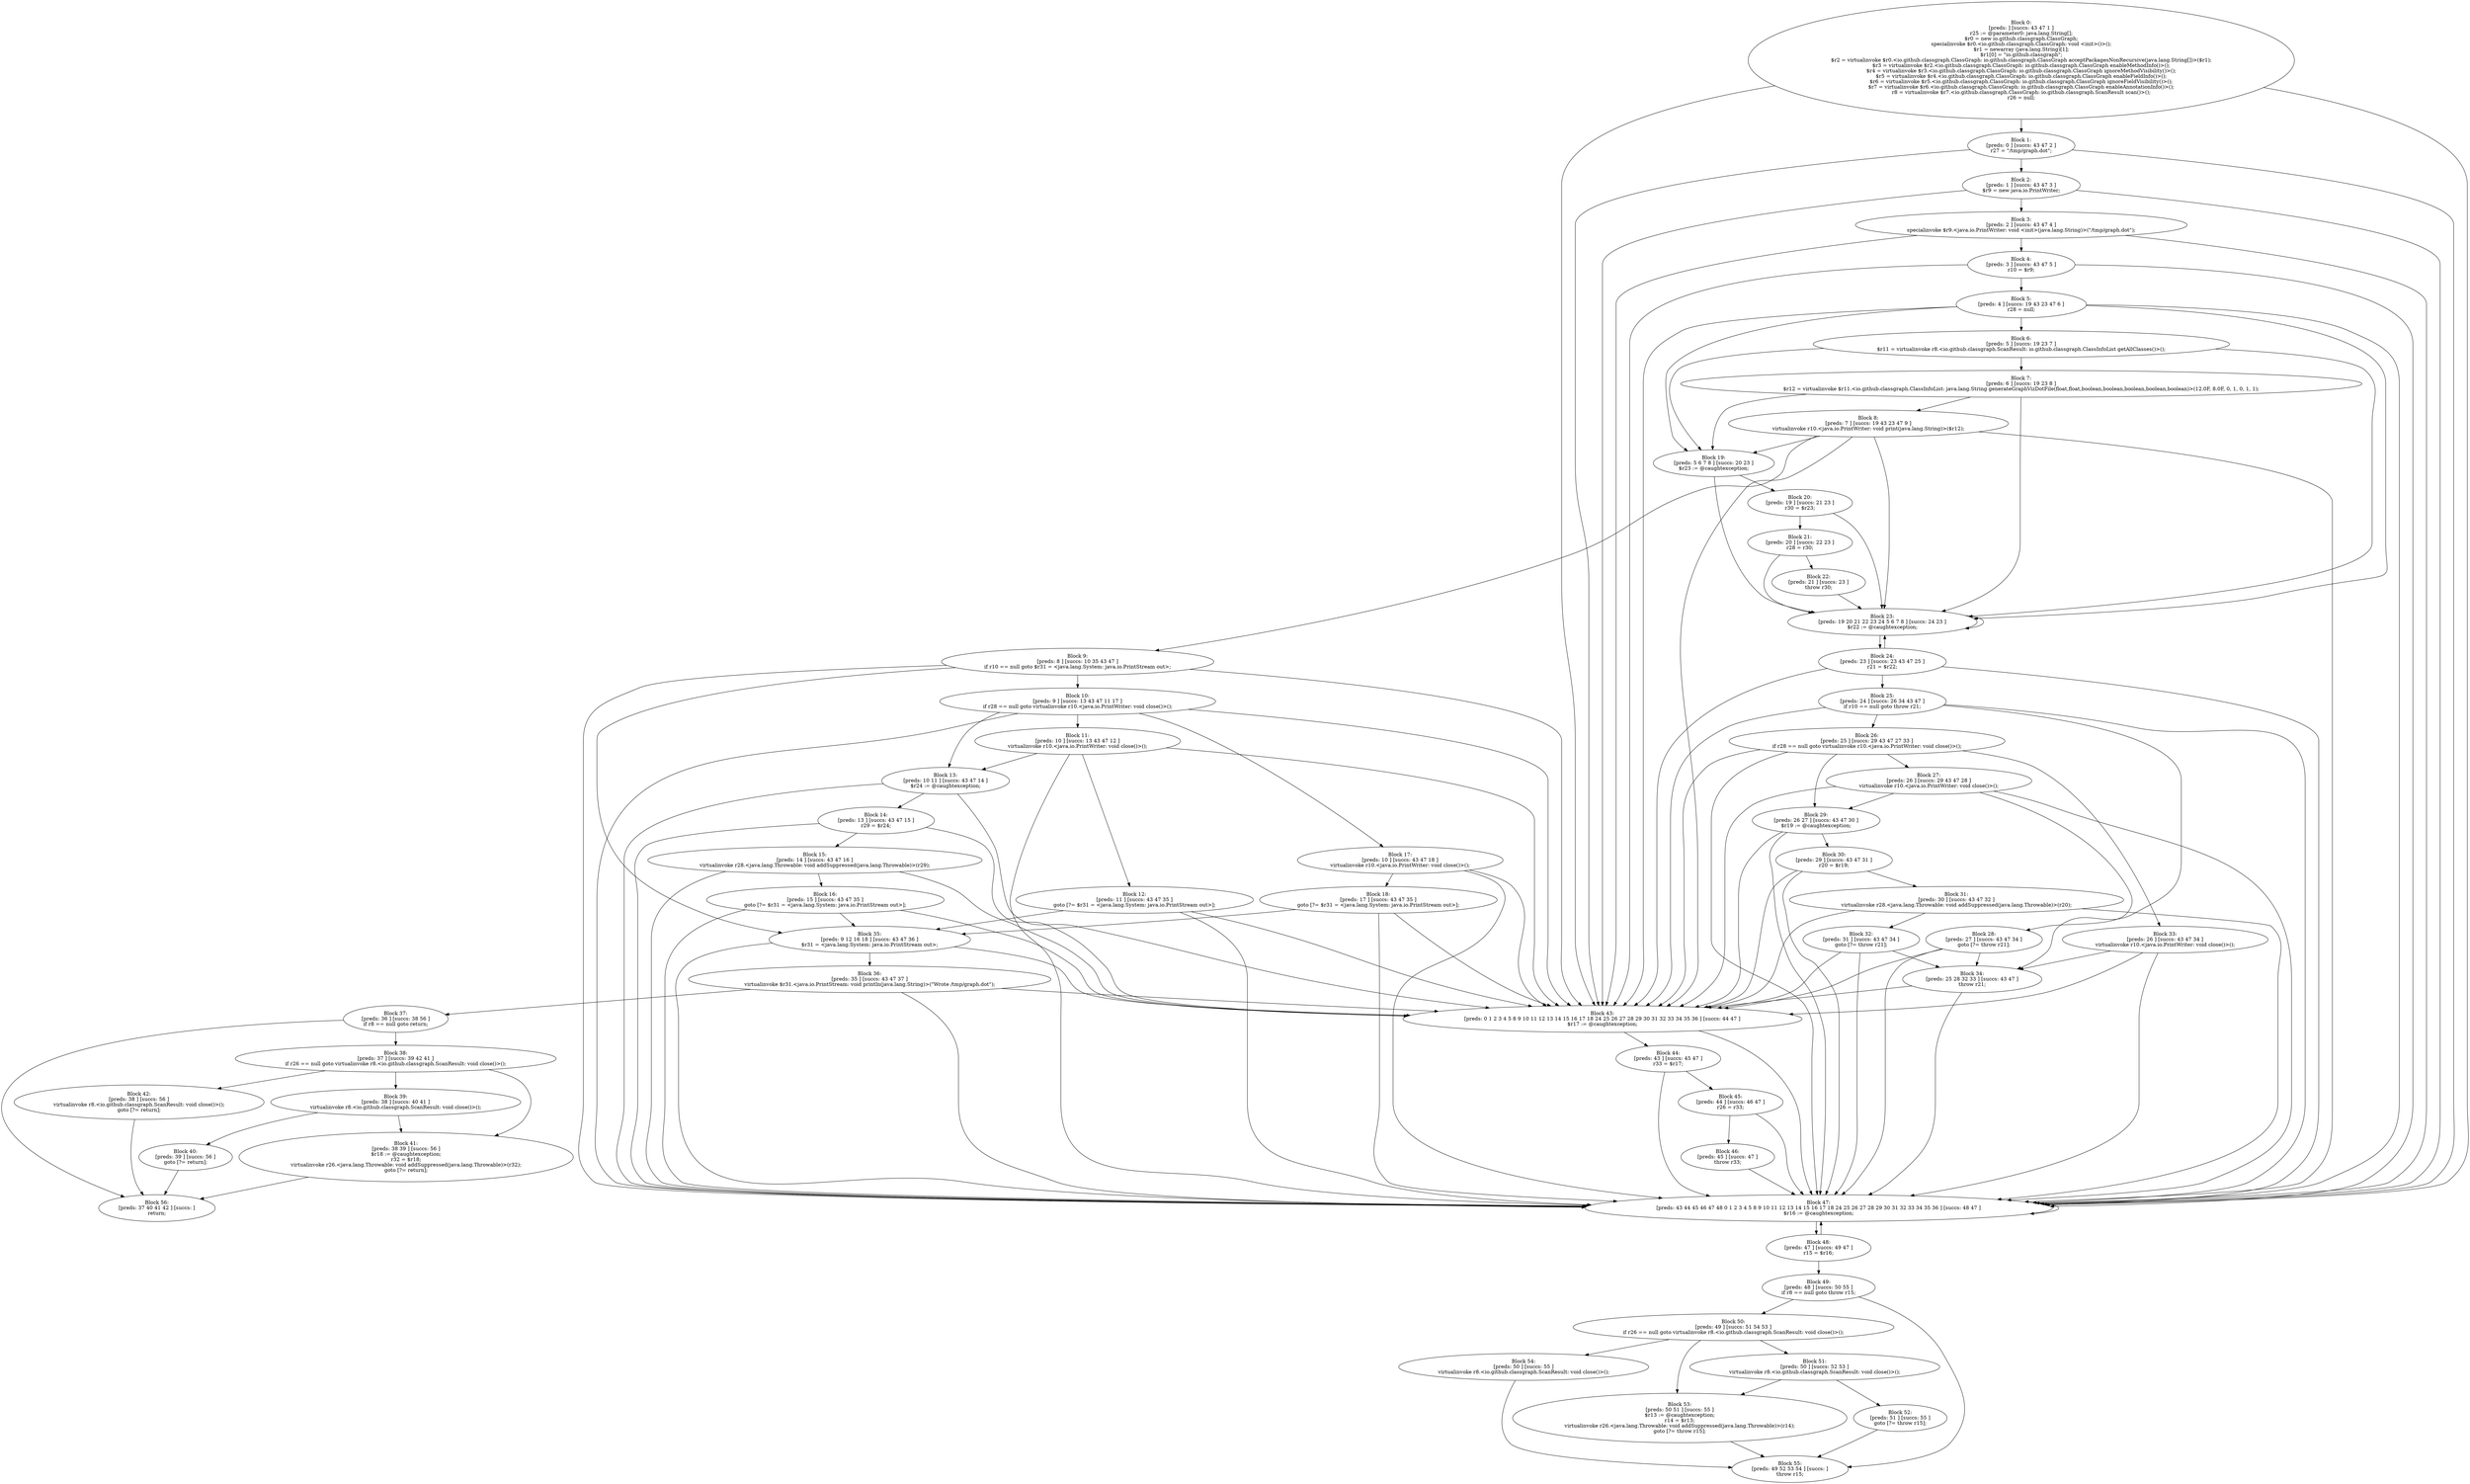 digraph "unitGraph" {
    "Block 0:
[preds: ] [succs: 43 47 1 ]
r25 := @parameter0: java.lang.String[];
$r0 = new io.github.classgraph.ClassGraph;
specialinvoke $r0.<io.github.classgraph.ClassGraph: void <init>()>();
$r1 = newarray (java.lang.String)[1];
$r1[0] = \"io.github.classgraph\";
$r2 = virtualinvoke $r0.<io.github.classgraph.ClassGraph: io.github.classgraph.ClassGraph acceptPackagesNonRecursive(java.lang.String[])>($r1);
$r3 = virtualinvoke $r2.<io.github.classgraph.ClassGraph: io.github.classgraph.ClassGraph enableMethodInfo()>();
$r4 = virtualinvoke $r3.<io.github.classgraph.ClassGraph: io.github.classgraph.ClassGraph ignoreMethodVisibility()>();
$r5 = virtualinvoke $r4.<io.github.classgraph.ClassGraph: io.github.classgraph.ClassGraph enableFieldInfo()>();
$r6 = virtualinvoke $r5.<io.github.classgraph.ClassGraph: io.github.classgraph.ClassGraph ignoreFieldVisibility()>();
$r7 = virtualinvoke $r6.<io.github.classgraph.ClassGraph: io.github.classgraph.ClassGraph enableAnnotationInfo()>();
r8 = virtualinvoke $r7.<io.github.classgraph.ClassGraph: io.github.classgraph.ScanResult scan()>();
r26 = null;
"
    "Block 1:
[preds: 0 ] [succs: 43 47 2 ]
r27 = \"/tmp/graph.dot\";
"
    "Block 2:
[preds: 1 ] [succs: 43 47 3 ]
$r9 = new java.io.PrintWriter;
"
    "Block 3:
[preds: 2 ] [succs: 43 47 4 ]
specialinvoke $r9.<java.io.PrintWriter: void <init>(java.lang.String)>(\"/tmp/graph.dot\");
"
    "Block 4:
[preds: 3 ] [succs: 43 47 5 ]
r10 = $r9;
"
    "Block 5:
[preds: 4 ] [succs: 19 43 23 47 6 ]
r28 = null;
"
    "Block 6:
[preds: 5 ] [succs: 19 23 7 ]
$r11 = virtualinvoke r8.<io.github.classgraph.ScanResult: io.github.classgraph.ClassInfoList getAllClasses()>();
"
    "Block 7:
[preds: 6 ] [succs: 19 23 8 ]
$r12 = virtualinvoke $r11.<io.github.classgraph.ClassInfoList: java.lang.String generateGraphVizDotFile(float,float,boolean,boolean,boolean,boolean,boolean)>(12.0F, 8.0F, 0, 1, 0, 1, 1);
"
    "Block 8:
[preds: 7 ] [succs: 19 43 23 47 9 ]
virtualinvoke r10.<java.io.PrintWriter: void print(java.lang.String)>($r12);
"
    "Block 9:
[preds: 8 ] [succs: 10 35 43 47 ]
if r10 == null goto $r31 = <java.lang.System: java.io.PrintStream out>;
"
    "Block 10:
[preds: 9 ] [succs: 13 43 47 11 17 ]
if r28 == null goto virtualinvoke r10.<java.io.PrintWriter: void close()>();
"
    "Block 11:
[preds: 10 ] [succs: 13 43 47 12 ]
virtualinvoke r10.<java.io.PrintWriter: void close()>();
"
    "Block 12:
[preds: 11 ] [succs: 43 47 35 ]
goto [?= $r31 = <java.lang.System: java.io.PrintStream out>];
"
    "Block 13:
[preds: 10 11 ] [succs: 43 47 14 ]
$r24 := @caughtexception;
"
    "Block 14:
[preds: 13 ] [succs: 43 47 15 ]
r29 = $r24;
"
    "Block 15:
[preds: 14 ] [succs: 43 47 16 ]
virtualinvoke r28.<java.lang.Throwable: void addSuppressed(java.lang.Throwable)>(r29);
"
    "Block 16:
[preds: 15 ] [succs: 43 47 35 ]
goto [?= $r31 = <java.lang.System: java.io.PrintStream out>];
"
    "Block 17:
[preds: 10 ] [succs: 43 47 18 ]
virtualinvoke r10.<java.io.PrintWriter: void close()>();
"
    "Block 18:
[preds: 17 ] [succs: 43 47 35 ]
goto [?= $r31 = <java.lang.System: java.io.PrintStream out>];
"
    "Block 19:
[preds: 5 6 7 8 ] [succs: 20 23 ]
$r23 := @caughtexception;
"
    "Block 20:
[preds: 19 ] [succs: 21 23 ]
r30 = $r23;
"
    "Block 21:
[preds: 20 ] [succs: 22 23 ]
r28 = r30;
"
    "Block 22:
[preds: 21 ] [succs: 23 ]
throw r30;
"
    "Block 23:
[preds: 19 20 21 22 23 24 5 6 7 8 ] [succs: 24 23 ]
$r22 := @caughtexception;
"
    "Block 24:
[preds: 23 ] [succs: 23 43 47 25 ]
r21 = $r22;
"
    "Block 25:
[preds: 24 ] [succs: 26 34 43 47 ]
if r10 == null goto throw r21;
"
    "Block 26:
[preds: 25 ] [succs: 29 43 47 27 33 ]
if r28 == null goto virtualinvoke r10.<java.io.PrintWriter: void close()>();
"
    "Block 27:
[preds: 26 ] [succs: 29 43 47 28 ]
virtualinvoke r10.<java.io.PrintWriter: void close()>();
"
    "Block 28:
[preds: 27 ] [succs: 43 47 34 ]
goto [?= throw r21];
"
    "Block 29:
[preds: 26 27 ] [succs: 43 47 30 ]
$r19 := @caughtexception;
"
    "Block 30:
[preds: 29 ] [succs: 43 47 31 ]
r20 = $r19;
"
    "Block 31:
[preds: 30 ] [succs: 43 47 32 ]
virtualinvoke r28.<java.lang.Throwable: void addSuppressed(java.lang.Throwable)>(r20);
"
    "Block 32:
[preds: 31 ] [succs: 43 47 34 ]
goto [?= throw r21];
"
    "Block 33:
[preds: 26 ] [succs: 43 47 34 ]
virtualinvoke r10.<java.io.PrintWriter: void close()>();
"
    "Block 34:
[preds: 25 28 32 33 ] [succs: 43 47 ]
throw r21;
"
    "Block 35:
[preds: 9 12 16 18 ] [succs: 43 47 36 ]
$r31 = <java.lang.System: java.io.PrintStream out>;
"
    "Block 36:
[preds: 35 ] [succs: 43 47 37 ]
virtualinvoke $r31.<java.io.PrintStream: void println(java.lang.String)>(\"Wrote /tmp/graph.dot\");
"
    "Block 37:
[preds: 36 ] [succs: 38 56 ]
if r8 == null goto return;
"
    "Block 38:
[preds: 37 ] [succs: 39 42 41 ]
if r26 == null goto virtualinvoke r8.<io.github.classgraph.ScanResult: void close()>();
"
    "Block 39:
[preds: 38 ] [succs: 40 41 ]
virtualinvoke r8.<io.github.classgraph.ScanResult: void close()>();
"
    "Block 40:
[preds: 39 ] [succs: 56 ]
goto [?= return];
"
    "Block 41:
[preds: 38 39 ] [succs: 56 ]
$r18 := @caughtexception;
r32 = $r18;
virtualinvoke r26.<java.lang.Throwable: void addSuppressed(java.lang.Throwable)>(r32);
goto [?= return];
"
    "Block 42:
[preds: 38 ] [succs: 56 ]
virtualinvoke r8.<io.github.classgraph.ScanResult: void close()>();
goto [?= return];
"
    "Block 43:
[preds: 0 1 2 3 4 5 8 9 10 11 12 13 14 15 16 17 18 24 25 26 27 28 29 30 31 32 33 34 35 36 ] [succs: 44 47 ]
$r17 := @caughtexception;
"
    "Block 44:
[preds: 43 ] [succs: 45 47 ]
r33 = $r17;
"
    "Block 45:
[preds: 44 ] [succs: 46 47 ]
r26 = r33;
"
    "Block 46:
[preds: 45 ] [succs: 47 ]
throw r33;
"
    "Block 47:
[preds: 43 44 45 46 47 48 0 1 2 3 4 5 8 9 10 11 12 13 14 15 16 17 18 24 25 26 27 28 29 30 31 32 33 34 35 36 ] [succs: 48 47 ]
$r16 := @caughtexception;
"
    "Block 48:
[preds: 47 ] [succs: 49 47 ]
r15 = $r16;
"
    "Block 49:
[preds: 48 ] [succs: 50 55 ]
if r8 == null goto throw r15;
"
    "Block 50:
[preds: 49 ] [succs: 51 54 53 ]
if r26 == null goto virtualinvoke r8.<io.github.classgraph.ScanResult: void close()>();
"
    "Block 51:
[preds: 50 ] [succs: 52 53 ]
virtualinvoke r8.<io.github.classgraph.ScanResult: void close()>();
"
    "Block 52:
[preds: 51 ] [succs: 55 ]
goto [?= throw r15];
"
    "Block 53:
[preds: 50 51 ] [succs: 55 ]
$r13 := @caughtexception;
r14 = $r13;
virtualinvoke r26.<java.lang.Throwable: void addSuppressed(java.lang.Throwable)>(r14);
goto [?= throw r15];
"
    "Block 54:
[preds: 50 ] [succs: 55 ]
virtualinvoke r8.<io.github.classgraph.ScanResult: void close()>();
"
    "Block 55:
[preds: 49 52 53 54 ] [succs: ]
throw r15;
"
    "Block 56:
[preds: 37 40 41 42 ] [succs: ]
return;
"
    "Block 0:
[preds: ] [succs: 43 47 1 ]
r25 := @parameter0: java.lang.String[];
$r0 = new io.github.classgraph.ClassGraph;
specialinvoke $r0.<io.github.classgraph.ClassGraph: void <init>()>();
$r1 = newarray (java.lang.String)[1];
$r1[0] = \"io.github.classgraph\";
$r2 = virtualinvoke $r0.<io.github.classgraph.ClassGraph: io.github.classgraph.ClassGraph acceptPackagesNonRecursive(java.lang.String[])>($r1);
$r3 = virtualinvoke $r2.<io.github.classgraph.ClassGraph: io.github.classgraph.ClassGraph enableMethodInfo()>();
$r4 = virtualinvoke $r3.<io.github.classgraph.ClassGraph: io.github.classgraph.ClassGraph ignoreMethodVisibility()>();
$r5 = virtualinvoke $r4.<io.github.classgraph.ClassGraph: io.github.classgraph.ClassGraph enableFieldInfo()>();
$r6 = virtualinvoke $r5.<io.github.classgraph.ClassGraph: io.github.classgraph.ClassGraph ignoreFieldVisibility()>();
$r7 = virtualinvoke $r6.<io.github.classgraph.ClassGraph: io.github.classgraph.ClassGraph enableAnnotationInfo()>();
r8 = virtualinvoke $r7.<io.github.classgraph.ClassGraph: io.github.classgraph.ScanResult scan()>();
r26 = null;
"->"Block 43:
[preds: 0 1 2 3 4 5 8 9 10 11 12 13 14 15 16 17 18 24 25 26 27 28 29 30 31 32 33 34 35 36 ] [succs: 44 47 ]
$r17 := @caughtexception;
";
    "Block 0:
[preds: ] [succs: 43 47 1 ]
r25 := @parameter0: java.lang.String[];
$r0 = new io.github.classgraph.ClassGraph;
specialinvoke $r0.<io.github.classgraph.ClassGraph: void <init>()>();
$r1 = newarray (java.lang.String)[1];
$r1[0] = \"io.github.classgraph\";
$r2 = virtualinvoke $r0.<io.github.classgraph.ClassGraph: io.github.classgraph.ClassGraph acceptPackagesNonRecursive(java.lang.String[])>($r1);
$r3 = virtualinvoke $r2.<io.github.classgraph.ClassGraph: io.github.classgraph.ClassGraph enableMethodInfo()>();
$r4 = virtualinvoke $r3.<io.github.classgraph.ClassGraph: io.github.classgraph.ClassGraph ignoreMethodVisibility()>();
$r5 = virtualinvoke $r4.<io.github.classgraph.ClassGraph: io.github.classgraph.ClassGraph enableFieldInfo()>();
$r6 = virtualinvoke $r5.<io.github.classgraph.ClassGraph: io.github.classgraph.ClassGraph ignoreFieldVisibility()>();
$r7 = virtualinvoke $r6.<io.github.classgraph.ClassGraph: io.github.classgraph.ClassGraph enableAnnotationInfo()>();
r8 = virtualinvoke $r7.<io.github.classgraph.ClassGraph: io.github.classgraph.ScanResult scan()>();
r26 = null;
"->"Block 47:
[preds: 43 44 45 46 47 48 0 1 2 3 4 5 8 9 10 11 12 13 14 15 16 17 18 24 25 26 27 28 29 30 31 32 33 34 35 36 ] [succs: 48 47 ]
$r16 := @caughtexception;
";
    "Block 0:
[preds: ] [succs: 43 47 1 ]
r25 := @parameter0: java.lang.String[];
$r0 = new io.github.classgraph.ClassGraph;
specialinvoke $r0.<io.github.classgraph.ClassGraph: void <init>()>();
$r1 = newarray (java.lang.String)[1];
$r1[0] = \"io.github.classgraph\";
$r2 = virtualinvoke $r0.<io.github.classgraph.ClassGraph: io.github.classgraph.ClassGraph acceptPackagesNonRecursive(java.lang.String[])>($r1);
$r3 = virtualinvoke $r2.<io.github.classgraph.ClassGraph: io.github.classgraph.ClassGraph enableMethodInfo()>();
$r4 = virtualinvoke $r3.<io.github.classgraph.ClassGraph: io.github.classgraph.ClassGraph ignoreMethodVisibility()>();
$r5 = virtualinvoke $r4.<io.github.classgraph.ClassGraph: io.github.classgraph.ClassGraph enableFieldInfo()>();
$r6 = virtualinvoke $r5.<io.github.classgraph.ClassGraph: io.github.classgraph.ClassGraph ignoreFieldVisibility()>();
$r7 = virtualinvoke $r6.<io.github.classgraph.ClassGraph: io.github.classgraph.ClassGraph enableAnnotationInfo()>();
r8 = virtualinvoke $r7.<io.github.classgraph.ClassGraph: io.github.classgraph.ScanResult scan()>();
r26 = null;
"->"Block 1:
[preds: 0 ] [succs: 43 47 2 ]
r27 = \"/tmp/graph.dot\";
";
    "Block 1:
[preds: 0 ] [succs: 43 47 2 ]
r27 = \"/tmp/graph.dot\";
"->"Block 43:
[preds: 0 1 2 3 4 5 8 9 10 11 12 13 14 15 16 17 18 24 25 26 27 28 29 30 31 32 33 34 35 36 ] [succs: 44 47 ]
$r17 := @caughtexception;
";
    "Block 1:
[preds: 0 ] [succs: 43 47 2 ]
r27 = \"/tmp/graph.dot\";
"->"Block 47:
[preds: 43 44 45 46 47 48 0 1 2 3 4 5 8 9 10 11 12 13 14 15 16 17 18 24 25 26 27 28 29 30 31 32 33 34 35 36 ] [succs: 48 47 ]
$r16 := @caughtexception;
";
    "Block 1:
[preds: 0 ] [succs: 43 47 2 ]
r27 = \"/tmp/graph.dot\";
"->"Block 2:
[preds: 1 ] [succs: 43 47 3 ]
$r9 = new java.io.PrintWriter;
";
    "Block 2:
[preds: 1 ] [succs: 43 47 3 ]
$r9 = new java.io.PrintWriter;
"->"Block 43:
[preds: 0 1 2 3 4 5 8 9 10 11 12 13 14 15 16 17 18 24 25 26 27 28 29 30 31 32 33 34 35 36 ] [succs: 44 47 ]
$r17 := @caughtexception;
";
    "Block 2:
[preds: 1 ] [succs: 43 47 3 ]
$r9 = new java.io.PrintWriter;
"->"Block 47:
[preds: 43 44 45 46 47 48 0 1 2 3 4 5 8 9 10 11 12 13 14 15 16 17 18 24 25 26 27 28 29 30 31 32 33 34 35 36 ] [succs: 48 47 ]
$r16 := @caughtexception;
";
    "Block 2:
[preds: 1 ] [succs: 43 47 3 ]
$r9 = new java.io.PrintWriter;
"->"Block 3:
[preds: 2 ] [succs: 43 47 4 ]
specialinvoke $r9.<java.io.PrintWriter: void <init>(java.lang.String)>(\"/tmp/graph.dot\");
";
    "Block 3:
[preds: 2 ] [succs: 43 47 4 ]
specialinvoke $r9.<java.io.PrintWriter: void <init>(java.lang.String)>(\"/tmp/graph.dot\");
"->"Block 43:
[preds: 0 1 2 3 4 5 8 9 10 11 12 13 14 15 16 17 18 24 25 26 27 28 29 30 31 32 33 34 35 36 ] [succs: 44 47 ]
$r17 := @caughtexception;
";
    "Block 3:
[preds: 2 ] [succs: 43 47 4 ]
specialinvoke $r9.<java.io.PrintWriter: void <init>(java.lang.String)>(\"/tmp/graph.dot\");
"->"Block 47:
[preds: 43 44 45 46 47 48 0 1 2 3 4 5 8 9 10 11 12 13 14 15 16 17 18 24 25 26 27 28 29 30 31 32 33 34 35 36 ] [succs: 48 47 ]
$r16 := @caughtexception;
";
    "Block 3:
[preds: 2 ] [succs: 43 47 4 ]
specialinvoke $r9.<java.io.PrintWriter: void <init>(java.lang.String)>(\"/tmp/graph.dot\");
"->"Block 4:
[preds: 3 ] [succs: 43 47 5 ]
r10 = $r9;
";
    "Block 4:
[preds: 3 ] [succs: 43 47 5 ]
r10 = $r9;
"->"Block 43:
[preds: 0 1 2 3 4 5 8 9 10 11 12 13 14 15 16 17 18 24 25 26 27 28 29 30 31 32 33 34 35 36 ] [succs: 44 47 ]
$r17 := @caughtexception;
";
    "Block 4:
[preds: 3 ] [succs: 43 47 5 ]
r10 = $r9;
"->"Block 47:
[preds: 43 44 45 46 47 48 0 1 2 3 4 5 8 9 10 11 12 13 14 15 16 17 18 24 25 26 27 28 29 30 31 32 33 34 35 36 ] [succs: 48 47 ]
$r16 := @caughtexception;
";
    "Block 4:
[preds: 3 ] [succs: 43 47 5 ]
r10 = $r9;
"->"Block 5:
[preds: 4 ] [succs: 19 43 23 47 6 ]
r28 = null;
";
    "Block 5:
[preds: 4 ] [succs: 19 43 23 47 6 ]
r28 = null;
"->"Block 19:
[preds: 5 6 7 8 ] [succs: 20 23 ]
$r23 := @caughtexception;
";
    "Block 5:
[preds: 4 ] [succs: 19 43 23 47 6 ]
r28 = null;
"->"Block 43:
[preds: 0 1 2 3 4 5 8 9 10 11 12 13 14 15 16 17 18 24 25 26 27 28 29 30 31 32 33 34 35 36 ] [succs: 44 47 ]
$r17 := @caughtexception;
";
    "Block 5:
[preds: 4 ] [succs: 19 43 23 47 6 ]
r28 = null;
"->"Block 23:
[preds: 19 20 21 22 23 24 5 6 7 8 ] [succs: 24 23 ]
$r22 := @caughtexception;
";
    "Block 5:
[preds: 4 ] [succs: 19 43 23 47 6 ]
r28 = null;
"->"Block 47:
[preds: 43 44 45 46 47 48 0 1 2 3 4 5 8 9 10 11 12 13 14 15 16 17 18 24 25 26 27 28 29 30 31 32 33 34 35 36 ] [succs: 48 47 ]
$r16 := @caughtexception;
";
    "Block 5:
[preds: 4 ] [succs: 19 43 23 47 6 ]
r28 = null;
"->"Block 6:
[preds: 5 ] [succs: 19 23 7 ]
$r11 = virtualinvoke r8.<io.github.classgraph.ScanResult: io.github.classgraph.ClassInfoList getAllClasses()>();
";
    "Block 6:
[preds: 5 ] [succs: 19 23 7 ]
$r11 = virtualinvoke r8.<io.github.classgraph.ScanResult: io.github.classgraph.ClassInfoList getAllClasses()>();
"->"Block 19:
[preds: 5 6 7 8 ] [succs: 20 23 ]
$r23 := @caughtexception;
";
    "Block 6:
[preds: 5 ] [succs: 19 23 7 ]
$r11 = virtualinvoke r8.<io.github.classgraph.ScanResult: io.github.classgraph.ClassInfoList getAllClasses()>();
"->"Block 23:
[preds: 19 20 21 22 23 24 5 6 7 8 ] [succs: 24 23 ]
$r22 := @caughtexception;
";
    "Block 6:
[preds: 5 ] [succs: 19 23 7 ]
$r11 = virtualinvoke r8.<io.github.classgraph.ScanResult: io.github.classgraph.ClassInfoList getAllClasses()>();
"->"Block 7:
[preds: 6 ] [succs: 19 23 8 ]
$r12 = virtualinvoke $r11.<io.github.classgraph.ClassInfoList: java.lang.String generateGraphVizDotFile(float,float,boolean,boolean,boolean,boolean,boolean)>(12.0F, 8.0F, 0, 1, 0, 1, 1);
";
    "Block 7:
[preds: 6 ] [succs: 19 23 8 ]
$r12 = virtualinvoke $r11.<io.github.classgraph.ClassInfoList: java.lang.String generateGraphVizDotFile(float,float,boolean,boolean,boolean,boolean,boolean)>(12.0F, 8.0F, 0, 1, 0, 1, 1);
"->"Block 19:
[preds: 5 6 7 8 ] [succs: 20 23 ]
$r23 := @caughtexception;
";
    "Block 7:
[preds: 6 ] [succs: 19 23 8 ]
$r12 = virtualinvoke $r11.<io.github.classgraph.ClassInfoList: java.lang.String generateGraphVizDotFile(float,float,boolean,boolean,boolean,boolean,boolean)>(12.0F, 8.0F, 0, 1, 0, 1, 1);
"->"Block 23:
[preds: 19 20 21 22 23 24 5 6 7 8 ] [succs: 24 23 ]
$r22 := @caughtexception;
";
    "Block 7:
[preds: 6 ] [succs: 19 23 8 ]
$r12 = virtualinvoke $r11.<io.github.classgraph.ClassInfoList: java.lang.String generateGraphVizDotFile(float,float,boolean,boolean,boolean,boolean,boolean)>(12.0F, 8.0F, 0, 1, 0, 1, 1);
"->"Block 8:
[preds: 7 ] [succs: 19 43 23 47 9 ]
virtualinvoke r10.<java.io.PrintWriter: void print(java.lang.String)>($r12);
";
    "Block 8:
[preds: 7 ] [succs: 19 43 23 47 9 ]
virtualinvoke r10.<java.io.PrintWriter: void print(java.lang.String)>($r12);
"->"Block 19:
[preds: 5 6 7 8 ] [succs: 20 23 ]
$r23 := @caughtexception;
";
    "Block 8:
[preds: 7 ] [succs: 19 43 23 47 9 ]
virtualinvoke r10.<java.io.PrintWriter: void print(java.lang.String)>($r12);
"->"Block 43:
[preds: 0 1 2 3 4 5 8 9 10 11 12 13 14 15 16 17 18 24 25 26 27 28 29 30 31 32 33 34 35 36 ] [succs: 44 47 ]
$r17 := @caughtexception;
";
    "Block 8:
[preds: 7 ] [succs: 19 43 23 47 9 ]
virtualinvoke r10.<java.io.PrintWriter: void print(java.lang.String)>($r12);
"->"Block 23:
[preds: 19 20 21 22 23 24 5 6 7 8 ] [succs: 24 23 ]
$r22 := @caughtexception;
";
    "Block 8:
[preds: 7 ] [succs: 19 43 23 47 9 ]
virtualinvoke r10.<java.io.PrintWriter: void print(java.lang.String)>($r12);
"->"Block 47:
[preds: 43 44 45 46 47 48 0 1 2 3 4 5 8 9 10 11 12 13 14 15 16 17 18 24 25 26 27 28 29 30 31 32 33 34 35 36 ] [succs: 48 47 ]
$r16 := @caughtexception;
";
    "Block 8:
[preds: 7 ] [succs: 19 43 23 47 9 ]
virtualinvoke r10.<java.io.PrintWriter: void print(java.lang.String)>($r12);
"->"Block 9:
[preds: 8 ] [succs: 10 35 43 47 ]
if r10 == null goto $r31 = <java.lang.System: java.io.PrintStream out>;
";
    "Block 9:
[preds: 8 ] [succs: 10 35 43 47 ]
if r10 == null goto $r31 = <java.lang.System: java.io.PrintStream out>;
"->"Block 10:
[preds: 9 ] [succs: 13 43 47 11 17 ]
if r28 == null goto virtualinvoke r10.<java.io.PrintWriter: void close()>();
";
    "Block 9:
[preds: 8 ] [succs: 10 35 43 47 ]
if r10 == null goto $r31 = <java.lang.System: java.io.PrintStream out>;
"->"Block 35:
[preds: 9 12 16 18 ] [succs: 43 47 36 ]
$r31 = <java.lang.System: java.io.PrintStream out>;
";
    "Block 9:
[preds: 8 ] [succs: 10 35 43 47 ]
if r10 == null goto $r31 = <java.lang.System: java.io.PrintStream out>;
"->"Block 43:
[preds: 0 1 2 3 4 5 8 9 10 11 12 13 14 15 16 17 18 24 25 26 27 28 29 30 31 32 33 34 35 36 ] [succs: 44 47 ]
$r17 := @caughtexception;
";
    "Block 9:
[preds: 8 ] [succs: 10 35 43 47 ]
if r10 == null goto $r31 = <java.lang.System: java.io.PrintStream out>;
"->"Block 47:
[preds: 43 44 45 46 47 48 0 1 2 3 4 5 8 9 10 11 12 13 14 15 16 17 18 24 25 26 27 28 29 30 31 32 33 34 35 36 ] [succs: 48 47 ]
$r16 := @caughtexception;
";
    "Block 10:
[preds: 9 ] [succs: 13 43 47 11 17 ]
if r28 == null goto virtualinvoke r10.<java.io.PrintWriter: void close()>();
"->"Block 13:
[preds: 10 11 ] [succs: 43 47 14 ]
$r24 := @caughtexception;
";
    "Block 10:
[preds: 9 ] [succs: 13 43 47 11 17 ]
if r28 == null goto virtualinvoke r10.<java.io.PrintWriter: void close()>();
"->"Block 43:
[preds: 0 1 2 3 4 5 8 9 10 11 12 13 14 15 16 17 18 24 25 26 27 28 29 30 31 32 33 34 35 36 ] [succs: 44 47 ]
$r17 := @caughtexception;
";
    "Block 10:
[preds: 9 ] [succs: 13 43 47 11 17 ]
if r28 == null goto virtualinvoke r10.<java.io.PrintWriter: void close()>();
"->"Block 47:
[preds: 43 44 45 46 47 48 0 1 2 3 4 5 8 9 10 11 12 13 14 15 16 17 18 24 25 26 27 28 29 30 31 32 33 34 35 36 ] [succs: 48 47 ]
$r16 := @caughtexception;
";
    "Block 10:
[preds: 9 ] [succs: 13 43 47 11 17 ]
if r28 == null goto virtualinvoke r10.<java.io.PrintWriter: void close()>();
"->"Block 11:
[preds: 10 ] [succs: 13 43 47 12 ]
virtualinvoke r10.<java.io.PrintWriter: void close()>();
";
    "Block 10:
[preds: 9 ] [succs: 13 43 47 11 17 ]
if r28 == null goto virtualinvoke r10.<java.io.PrintWriter: void close()>();
"->"Block 17:
[preds: 10 ] [succs: 43 47 18 ]
virtualinvoke r10.<java.io.PrintWriter: void close()>();
";
    "Block 11:
[preds: 10 ] [succs: 13 43 47 12 ]
virtualinvoke r10.<java.io.PrintWriter: void close()>();
"->"Block 13:
[preds: 10 11 ] [succs: 43 47 14 ]
$r24 := @caughtexception;
";
    "Block 11:
[preds: 10 ] [succs: 13 43 47 12 ]
virtualinvoke r10.<java.io.PrintWriter: void close()>();
"->"Block 43:
[preds: 0 1 2 3 4 5 8 9 10 11 12 13 14 15 16 17 18 24 25 26 27 28 29 30 31 32 33 34 35 36 ] [succs: 44 47 ]
$r17 := @caughtexception;
";
    "Block 11:
[preds: 10 ] [succs: 13 43 47 12 ]
virtualinvoke r10.<java.io.PrintWriter: void close()>();
"->"Block 47:
[preds: 43 44 45 46 47 48 0 1 2 3 4 5 8 9 10 11 12 13 14 15 16 17 18 24 25 26 27 28 29 30 31 32 33 34 35 36 ] [succs: 48 47 ]
$r16 := @caughtexception;
";
    "Block 11:
[preds: 10 ] [succs: 13 43 47 12 ]
virtualinvoke r10.<java.io.PrintWriter: void close()>();
"->"Block 12:
[preds: 11 ] [succs: 43 47 35 ]
goto [?= $r31 = <java.lang.System: java.io.PrintStream out>];
";
    "Block 12:
[preds: 11 ] [succs: 43 47 35 ]
goto [?= $r31 = <java.lang.System: java.io.PrintStream out>];
"->"Block 43:
[preds: 0 1 2 3 4 5 8 9 10 11 12 13 14 15 16 17 18 24 25 26 27 28 29 30 31 32 33 34 35 36 ] [succs: 44 47 ]
$r17 := @caughtexception;
";
    "Block 12:
[preds: 11 ] [succs: 43 47 35 ]
goto [?= $r31 = <java.lang.System: java.io.PrintStream out>];
"->"Block 47:
[preds: 43 44 45 46 47 48 0 1 2 3 4 5 8 9 10 11 12 13 14 15 16 17 18 24 25 26 27 28 29 30 31 32 33 34 35 36 ] [succs: 48 47 ]
$r16 := @caughtexception;
";
    "Block 12:
[preds: 11 ] [succs: 43 47 35 ]
goto [?= $r31 = <java.lang.System: java.io.PrintStream out>];
"->"Block 35:
[preds: 9 12 16 18 ] [succs: 43 47 36 ]
$r31 = <java.lang.System: java.io.PrintStream out>;
";
    "Block 13:
[preds: 10 11 ] [succs: 43 47 14 ]
$r24 := @caughtexception;
"->"Block 43:
[preds: 0 1 2 3 4 5 8 9 10 11 12 13 14 15 16 17 18 24 25 26 27 28 29 30 31 32 33 34 35 36 ] [succs: 44 47 ]
$r17 := @caughtexception;
";
    "Block 13:
[preds: 10 11 ] [succs: 43 47 14 ]
$r24 := @caughtexception;
"->"Block 47:
[preds: 43 44 45 46 47 48 0 1 2 3 4 5 8 9 10 11 12 13 14 15 16 17 18 24 25 26 27 28 29 30 31 32 33 34 35 36 ] [succs: 48 47 ]
$r16 := @caughtexception;
";
    "Block 13:
[preds: 10 11 ] [succs: 43 47 14 ]
$r24 := @caughtexception;
"->"Block 14:
[preds: 13 ] [succs: 43 47 15 ]
r29 = $r24;
";
    "Block 14:
[preds: 13 ] [succs: 43 47 15 ]
r29 = $r24;
"->"Block 43:
[preds: 0 1 2 3 4 5 8 9 10 11 12 13 14 15 16 17 18 24 25 26 27 28 29 30 31 32 33 34 35 36 ] [succs: 44 47 ]
$r17 := @caughtexception;
";
    "Block 14:
[preds: 13 ] [succs: 43 47 15 ]
r29 = $r24;
"->"Block 47:
[preds: 43 44 45 46 47 48 0 1 2 3 4 5 8 9 10 11 12 13 14 15 16 17 18 24 25 26 27 28 29 30 31 32 33 34 35 36 ] [succs: 48 47 ]
$r16 := @caughtexception;
";
    "Block 14:
[preds: 13 ] [succs: 43 47 15 ]
r29 = $r24;
"->"Block 15:
[preds: 14 ] [succs: 43 47 16 ]
virtualinvoke r28.<java.lang.Throwable: void addSuppressed(java.lang.Throwable)>(r29);
";
    "Block 15:
[preds: 14 ] [succs: 43 47 16 ]
virtualinvoke r28.<java.lang.Throwable: void addSuppressed(java.lang.Throwable)>(r29);
"->"Block 43:
[preds: 0 1 2 3 4 5 8 9 10 11 12 13 14 15 16 17 18 24 25 26 27 28 29 30 31 32 33 34 35 36 ] [succs: 44 47 ]
$r17 := @caughtexception;
";
    "Block 15:
[preds: 14 ] [succs: 43 47 16 ]
virtualinvoke r28.<java.lang.Throwable: void addSuppressed(java.lang.Throwable)>(r29);
"->"Block 47:
[preds: 43 44 45 46 47 48 0 1 2 3 4 5 8 9 10 11 12 13 14 15 16 17 18 24 25 26 27 28 29 30 31 32 33 34 35 36 ] [succs: 48 47 ]
$r16 := @caughtexception;
";
    "Block 15:
[preds: 14 ] [succs: 43 47 16 ]
virtualinvoke r28.<java.lang.Throwable: void addSuppressed(java.lang.Throwable)>(r29);
"->"Block 16:
[preds: 15 ] [succs: 43 47 35 ]
goto [?= $r31 = <java.lang.System: java.io.PrintStream out>];
";
    "Block 16:
[preds: 15 ] [succs: 43 47 35 ]
goto [?= $r31 = <java.lang.System: java.io.PrintStream out>];
"->"Block 43:
[preds: 0 1 2 3 4 5 8 9 10 11 12 13 14 15 16 17 18 24 25 26 27 28 29 30 31 32 33 34 35 36 ] [succs: 44 47 ]
$r17 := @caughtexception;
";
    "Block 16:
[preds: 15 ] [succs: 43 47 35 ]
goto [?= $r31 = <java.lang.System: java.io.PrintStream out>];
"->"Block 47:
[preds: 43 44 45 46 47 48 0 1 2 3 4 5 8 9 10 11 12 13 14 15 16 17 18 24 25 26 27 28 29 30 31 32 33 34 35 36 ] [succs: 48 47 ]
$r16 := @caughtexception;
";
    "Block 16:
[preds: 15 ] [succs: 43 47 35 ]
goto [?= $r31 = <java.lang.System: java.io.PrintStream out>];
"->"Block 35:
[preds: 9 12 16 18 ] [succs: 43 47 36 ]
$r31 = <java.lang.System: java.io.PrintStream out>;
";
    "Block 17:
[preds: 10 ] [succs: 43 47 18 ]
virtualinvoke r10.<java.io.PrintWriter: void close()>();
"->"Block 43:
[preds: 0 1 2 3 4 5 8 9 10 11 12 13 14 15 16 17 18 24 25 26 27 28 29 30 31 32 33 34 35 36 ] [succs: 44 47 ]
$r17 := @caughtexception;
";
    "Block 17:
[preds: 10 ] [succs: 43 47 18 ]
virtualinvoke r10.<java.io.PrintWriter: void close()>();
"->"Block 47:
[preds: 43 44 45 46 47 48 0 1 2 3 4 5 8 9 10 11 12 13 14 15 16 17 18 24 25 26 27 28 29 30 31 32 33 34 35 36 ] [succs: 48 47 ]
$r16 := @caughtexception;
";
    "Block 17:
[preds: 10 ] [succs: 43 47 18 ]
virtualinvoke r10.<java.io.PrintWriter: void close()>();
"->"Block 18:
[preds: 17 ] [succs: 43 47 35 ]
goto [?= $r31 = <java.lang.System: java.io.PrintStream out>];
";
    "Block 18:
[preds: 17 ] [succs: 43 47 35 ]
goto [?= $r31 = <java.lang.System: java.io.PrintStream out>];
"->"Block 43:
[preds: 0 1 2 3 4 5 8 9 10 11 12 13 14 15 16 17 18 24 25 26 27 28 29 30 31 32 33 34 35 36 ] [succs: 44 47 ]
$r17 := @caughtexception;
";
    "Block 18:
[preds: 17 ] [succs: 43 47 35 ]
goto [?= $r31 = <java.lang.System: java.io.PrintStream out>];
"->"Block 47:
[preds: 43 44 45 46 47 48 0 1 2 3 4 5 8 9 10 11 12 13 14 15 16 17 18 24 25 26 27 28 29 30 31 32 33 34 35 36 ] [succs: 48 47 ]
$r16 := @caughtexception;
";
    "Block 18:
[preds: 17 ] [succs: 43 47 35 ]
goto [?= $r31 = <java.lang.System: java.io.PrintStream out>];
"->"Block 35:
[preds: 9 12 16 18 ] [succs: 43 47 36 ]
$r31 = <java.lang.System: java.io.PrintStream out>;
";
    "Block 19:
[preds: 5 6 7 8 ] [succs: 20 23 ]
$r23 := @caughtexception;
"->"Block 20:
[preds: 19 ] [succs: 21 23 ]
r30 = $r23;
";
    "Block 19:
[preds: 5 6 7 8 ] [succs: 20 23 ]
$r23 := @caughtexception;
"->"Block 23:
[preds: 19 20 21 22 23 24 5 6 7 8 ] [succs: 24 23 ]
$r22 := @caughtexception;
";
    "Block 20:
[preds: 19 ] [succs: 21 23 ]
r30 = $r23;
"->"Block 21:
[preds: 20 ] [succs: 22 23 ]
r28 = r30;
";
    "Block 20:
[preds: 19 ] [succs: 21 23 ]
r30 = $r23;
"->"Block 23:
[preds: 19 20 21 22 23 24 5 6 7 8 ] [succs: 24 23 ]
$r22 := @caughtexception;
";
    "Block 21:
[preds: 20 ] [succs: 22 23 ]
r28 = r30;
"->"Block 22:
[preds: 21 ] [succs: 23 ]
throw r30;
";
    "Block 21:
[preds: 20 ] [succs: 22 23 ]
r28 = r30;
"->"Block 23:
[preds: 19 20 21 22 23 24 5 6 7 8 ] [succs: 24 23 ]
$r22 := @caughtexception;
";
    "Block 22:
[preds: 21 ] [succs: 23 ]
throw r30;
"->"Block 23:
[preds: 19 20 21 22 23 24 5 6 7 8 ] [succs: 24 23 ]
$r22 := @caughtexception;
";
    "Block 23:
[preds: 19 20 21 22 23 24 5 6 7 8 ] [succs: 24 23 ]
$r22 := @caughtexception;
"->"Block 24:
[preds: 23 ] [succs: 23 43 47 25 ]
r21 = $r22;
";
    "Block 23:
[preds: 19 20 21 22 23 24 5 6 7 8 ] [succs: 24 23 ]
$r22 := @caughtexception;
"->"Block 23:
[preds: 19 20 21 22 23 24 5 6 7 8 ] [succs: 24 23 ]
$r22 := @caughtexception;
";
    "Block 24:
[preds: 23 ] [succs: 23 43 47 25 ]
r21 = $r22;
"->"Block 23:
[preds: 19 20 21 22 23 24 5 6 7 8 ] [succs: 24 23 ]
$r22 := @caughtexception;
";
    "Block 24:
[preds: 23 ] [succs: 23 43 47 25 ]
r21 = $r22;
"->"Block 43:
[preds: 0 1 2 3 4 5 8 9 10 11 12 13 14 15 16 17 18 24 25 26 27 28 29 30 31 32 33 34 35 36 ] [succs: 44 47 ]
$r17 := @caughtexception;
";
    "Block 24:
[preds: 23 ] [succs: 23 43 47 25 ]
r21 = $r22;
"->"Block 47:
[preds: 43 44 45 46 47 48 0 1 2 3 4 5 8 9 10 11 12 13 14 15 16 17 18 24 25 26 27 28 29 30 31 32 33 34 35 36 ] [succs: 48 47 ]
$r16 := @caughtexception;
";
    "Block 24:
[preds: 23 ] [succs: 23 43 47 25 ]
r21 = $r22;
"->"Block 25:
[preds: 24 ] [succs: 26 34 43 47 ]
if r10 == null goto throw r21;
";
    "Block 25:
[preds: 24 ] [succs: 26 34 43 47 ]
if r10 == null goto throw r21;
"->"Block 26:
[preds: 25 ] [succs: 29 43 47 27 33 ]
if r28 == null goto virtualinvoke r10.<java.io.PrintWriter: void close()>();
";
    "Block 25:
[preds: 24 ] [succs: 26 34 43 47 ]
if r10 == null goto throw r21;
"->"Block 34:
[preds: 25 28 32 33 ] [succs: 43 47 ]
throw r21;
";
    "Block 25:
[preds: 24 ] [succs: 26 34 43 47 ]
if r10 == null goto throw r21;
"->"Block 43:
[preds: 0 1 2 3 4 5 8 9 10 11 12 13 14 15 16 17 18 24 25 26 27 28 29 30 31 32 33 34 35 36 ] [succs: 44 47 ]
$r17 := @caughtexception;
";
    "Block 25:
[preds: 24 ] [succs: 26 34 43 47 ]
if r10 == null goto throw r21;
"->"Block 47:
[preds: 43 44 45 46 47 48 0 1 2 3 4 5 8 9 10 11 12 13 14 15 16 17 18 24 25 26 27 28 29 30 31 32 33 34 35 36 ] [succs: 48 47 ]
$r16 := @caughtexception;
";
    "Block 26:
[preds: 25 ] [succs: 29 43 47 27 33 ]
if r28 == null goto virtualinvoke r10.<java.io.PrintWriter: void close()>();
"->"Block 29:
[preds: 26 27 ] [succs: 43 47 30 ]
$r19 := @caughtexception;
";
    "Block 26:
[preds: 25 ] [succs: 29 43 47 27 33 ]
if r28 == null goto virtualinvoke r10.<java.io.PrintWriter: void close()>();
"->"Block 43:
[preds: 0 1 2 3 4 5 8 9 10 11 12 13 14 15 16 17 18 24 25 26 27 28 29 30 31 32 33 34 35 36 ] [succs: 44 47 ]
$r17 := @caughtexception;
";
    "Block 26:
[preds: 25 ] [succs: 29 43 47 27 33 ]
if r28 == null goto virtualinvoke r10.<java.io.PrintWriter: void close()>();
"->"Block 47:
[preds: 43 44 45 46 47 48 0 1 2 3 4 5 8 9 10 11 12 13 14 15 16 17 18 24 25 26 27 28 29 30 31 32 33 34 35 36 ] [succs: 48 47 ]
$r16 := @caughtexception;
";
    "Block 26:
[preds: 25 ] [succs: 29 43 47 27 33 ]
if r28 == null goto virtualinvoke r10.<java.io.PrintWriter: void close()>();
"->"Block 27:
[preds: 26 ] [succs: 29 43 47 28 ]
virtualinvoke r10.<java.io.PrintWriter: void close()>();
";
    "Block 26:
[preds: 25 ] [succs: 29 43 47 27 33 ]
if r28 == null goto virtualinvoke r10.<java.io.PrintWriter: void close()>();
"->"Block 33:
[preds: 26 ] [succs: 43 47 34 ]
virtualinvoke r10.<java.io.PrintWriter: void close()>();
";
    "Block 27:
[preds: 26 ] [succs: 29 43 47 28 ]
virtualinvoke r10.<java.io.PrintWriter: void close()>();
"->"Block 29:
[preds: 26 27 ] [succs: 43 47 30 ]
$r19 := @caughtexception;
";
    "Block 27:
[preds: 26 ] [succs: 29 43 47 28 ]
virtualinvoke r10.<java.io.PrintWriter: void close()>();
"->"Block 43:
[preds: 0 1 2 3 4 5 8 9 10 11 12 13 14 15 16 17 18 24 25 26 27 28 29 30 31 32 33 34 35 36 ] [succs: 44 47 ]
$r17 := @caughtexception;
";
    "Block 27:
[preds: 26 ] [succs: 29 43 47 28 ]
virtualinvoke r10.<java.io.PrintWriter: void close()>();
"->"Block 47:
[preds: 43 44 45 46 47 48 0 1 2 3 4 5 8 9 10 11 12 13 14 15 16 17 18 24 25 26 27 28 29 30 31 32 33 34 35 36 ] [succs: 48 47 ]
$r16 := @caughtexception;
";
    "Block 27:
[preds: 26 ] [succs: 29 43 47 28 ]
virtualinvoke r10.<java.io.PrintWriter: void close()>();
"->"Block 28:
[preds: 27 ] [succs: 43 47 34 ]
goto [?= throw r21];
";
    "Block 28:
[preds: 27 ] [succs: 43 47 34 ]
goto [?= throw r21];
"->"Block 43:
[preds: 0 1 2 3 4 5 8 9 10 11 12 13 14 15 16 17 18 24 25 26 27 28 29 30 31 32 33 34 35 36 ] [succs: 44 47 ]
$r17 := @caughtexception;
";
    "Block 28:
[preds: 27 ] [succs: 43 47 34 ]
goto [?= throw r21];
"->"Block 47:
[preds: 43 44 45 46 47 48 0 1 2 3 4 5 8 9 10 11 12 13 14 15 16 17 18 24 25 26 27 28 29 30 31 32 33 34 35 36 ] [succs: 48 47 ]
$r16 := @caughtexception;
";
    "Block 28:
[preds: 27 ] [succs: 43 47 34 ]
goto [?= throw r21];
"->"Block 34:
[preds: 25 28 32 33 ] [succs: 43 47 ]
throw r21;
";
    "Block 29:
[preds: 26 27 ] [succs: 43 47 30 ]
$r19 := @caughtexception;
"->"Block 43:
[preds: 0 1 2 3 4 5 8 9 10 11 12 13 14 15 16 17 18 24 25 26 27 28 29 30 31 32 33 34 35 36 ] [succs: 44 47 ]
$r17 := @caughtexception;
";
    "Block 29:
[preds: 26 27 ] [succs: 43 47 30 ]
$r19 := @caughtexception;
"->"Block 47:
[preds: 43 44 45 46 47 48 0 1 2 3 4 5 8 9 10 11 12 13 14 15 16 17 18 24 25 26 27 28 29 30 31 32 33 34 35 36 ] [succs: 48 47 ]
$r16 := @caughtexception;
";
    "Block 29:
[preds: 26 27 ] [succs: 43 47 30 ]
$r19 := @caughtexception;
"->"Block 30:
[preds: 29 ] [succs: 43 47 31 ]
r20 = $r19;
";
    "Block 30:
[preds: 29 ] [succs: 43 47 31 ]
r20 = $r19;
"->"Block 43:
[preds: 0 1 2 3 4 5 8 9 10 11 12 13 14 15 16 17 18 24 25 26 27 28 29 30 31 32 33 34 35 36 ] [succs: 44 47 ]
$r17 := @caughtexception;
";
    "Block 30:
[preds: 29 ] [succs: 43 47 31 ]
r20 = $r19;
"->"Block 47:
[preds: 43 44 45 46 47 48 0 1 2 3 4 5 8 9 10 11 12 13 14 15 16 17 18 24 25 26 27 28 29 30 31 32 33 34 35 36 ] [succs: 48 47 ]
$r16 := @caughtexception;
";
    "Block 30:
[preds: 29 ] [succs: 43 47 31 ]
r20 = $r19;
"->"Block 31:
[preds: 30 ] [succs: 43 47 32 ]
virtualinvoke r28.<java.lang.Throwable: void addSuppressed(java.lang.Throwable)>(r20);
";
    "Block 31:
[preds: 30 ] [succs: 43 47 32 ]
virtualinvoke r28.<java.lang.Throwable: void addSuppressed(java.lang.Throwable)>(r20);
"->"Block 43:
[preds: 0 1 2 3 4 5 8 9 10 11 12 13 14 15 16 17 18 24 25 26 27 28 29 30 31 32 33 34 35 36 ] [succs: 44 47 ]
$r17 := @caughtexception;
";
    "Block 31:
[preds: 30 ] [succs: 43 47 32 ]
virtualinvoke r28.<java.lang.Throwable: void addSuppressed(java.lang.Throwable)>(r20);
"->"Block 47:
[preds: 43 44 45 46 47 48 0 1 2 3 4 5 8 9 10 11 12 13 14 15 16 17 18 24 25 26 27 28 29 30 31 32 33 34 35 36 ] [succs: 48 47 ]
$r16 := @caughtexception;
";
    "Block 31:
[preds: 30 ] [succs: 43 47 32 ]
virtualinvoke r28.<java.lang.Throwable: void addSuppressed(java.lang.Throwable)>(r20);
"->"Block 32:
[preds: 31 ] [succs: 43 47 34 ]
goto [?= throw r21];
";
    "Block 32:
[preds: 31 ] [succs: 43 47 34 ]
goto [?= throw r21];
"->"Block 43:
[preds: 0 1 2 3 4 5 8 9 10 11 12 13 14 15 16 17 18 24 25 26 27 28 29 30 31 32 33 34 35 36 ] [succs: 44 47 ]
$r17 := @caughtexception;
";
    "Block 32:
[preds: 31 ] [succs: 43 47 34 ]
goto [?= throw r21];
"->"Block 47:
[preds: 43 44 45 46 47 48 0 1 2 3 4 5 8 9 10 11 12 13 14 15 16 17 18 24 25 26 27 28 29 30 31 32 33 34 35 36 ] [succs: 48 47 ]
$r16 := @caughtexception;
";
    "Block 32:
[preds: 31 ] [succs: 43 47 34 ]
goto [?= throw r21];
"->"Block 34:
[preds: 25 28 32 33 ] [succs: 43 47 ]
throw r21;
";
    "Block 33:
[preds: 26 ] [succs: 43 47 34 ]
virtualinvoke r10.<java.io.PrintWriter: void close()>();
"->"Block 43:
[preds: 0 1 2 3 4 5 8 9 10 11 12 13 14 15 16 17 18 24 25 26 27 28 29 30 31 32 33 34 35 36 ] [succs: 44 47 ]
$r17 := @caughtexception;
";
    "Block 33:
[preds: 26 ] [succs: 43 47 34 ]
virtualinvoke r10.<java.io.PrintWriter: void close()>();
"->"Block 47:
[preds: 43 44 45 46 47 48 0 1 2 3 4 5 8 9 10 11 12 13 14 15 16 17 18 24 25 26 27 28 29 30 31 32 33 34 35 36 ] [succs: 48 47 ]
$r16 := @caughtexception;
";
    "Block 33:
[preds: 26 ] [succs: 43 47 34 ]
virtualinvoke r10.<java.io.PrintWriter: void close()>();
"->"Block 34:
[preds: 25 28 32 33 ] [succs: 43 47 ]
throw r21;
";
    "Block 34:
[preds: 25 28 32 33 ] [succs: 43 47 ]
throw r21;
"->"Block 43:
[preds: 0 1 2 3 4 5 8 9 10 11 12 13 14 15 16 17 18 24 25 26 27 28 29 30 31 32 33 34 35 36 ] [succs: 44 47 ]
$r17 := @caughtexception;
";
    "Block 34:
[preds: 25 28 32 33 ] [succs: 43 47 ]
throw r21;
"->"Block 47:
[preds: 43 44 45 46 47 48 0 1 2 3 4 5 8 9 10 11 12 13 14 15 16 17 18 24 25 26 27 28 29 30 31 32 33 34 35 36 ] [succs: 48 47 ]
$r16 := @caughtexception;
";
    "Block 35:
[preds: 9 12 16 18 ] [succs: 43 47 36 ]
$r31 = <java.lang.System: java.io.PrintStream out>;
"->"Block 43:
[preds: 0 1 2 3 4 5 8 9 10 11 12 13 14 15 16 17 18 24 25 26 27 28 29 30 31 32 33 34 35 36 ] [succs: 44 47 ]
$r17 := @caughtexception;
";
    "Block 35:
[preds: 9 12 16 18 ] [succs: 43 47 36 ]
$r31 = <java.lang.System: java.io.PrintStream out>;
"->"Block 47:
[preds: 43 44 45 46 47 48 0 1 2 3 4 5 8 9 10 11 12 13 14 15 16 17 18 24 25 26 27 28 29 30 31 32 33 34 35 36 ] [succs: 48 47 ]
$r16 := @caughtexception;
";
    "Block 35:
[preds: 9 12 16 18 ] [succs: 43 47 36 ]
$r31 = <java.lang.System: java.io.PrintStream out>;
"->"Block 36:
[preds: 35 ] [succs: 43 47 37 ]
virtualinvoke $r31.<java.io.PrintStream: void println(java.lang.String)>(\"Wrote /tmp/graph.dot\");
";
    "Block 36:
[preds: 35 ] [succs: 43 47 37 ]
virtualinvoke $r31.<java.io.PrintStream: void println(java.lang.String)>(\"Wrote /tmp/graph.dot\");
"->"Block 43:
[preds: 0 1 2 3 4 5 8 9 10 11 12 13 14 15 16 17 18 24 25 26 27 28 29 30 31 32 33 34 35 36 ] [succs: 44 47 ]
$r17 := @caughtexception;
";
    "Block 36:
[preds: 35 ] [succs: 43 47 37 ]
virtualinvoke $r31.<java.io.PrintStream: void println(java.lang.String)>(\"Wrote /tmp/graph.dot\");
"->"Block 47:
[preds: 43 44 45 46 47 48 0 1 2 3 4 5 8 9 10 11 12 13 14 15 16 17 18 24 25 26 27 28 29 30 31 32 33 34 35 36 ] [succs: 48 47 ]
$r16 := @caughtexception;
";
    "Block 36:
[preds: 35 ] [succs: 43 47 37 ]
virtualinvoke $r31.<java.io.PrintStream: void println(java.lang.String)>(\"Wrote /tmp/graph.dot\");
"->"Block 37:
[preds: 36 ] [succs: 38 56 ]
if r8 == null goto return;
";
    "Block 37:
[preds: 36 ] [succs: 38 56 ]
if r8 == null goto return;
"->"Block 38:
[preds: 37 ] [succs: 39 42 41 ]
if r26 == null goto virtualinvoke r8.<io.github.classgraph.ScanResult: void close()>();
";
    "Block 37:
[preds: 36 ] [succs: 38 56 ]
if r8 == null goto return;
"->"Block 56:
[preds: 37 40 41 42 ] [succs: ]
return;
";
    "Block 38:
[preds: 37 ] [succs: 39 42 41 ]
if r26 == null goto virtualinvoke r8.<io.github.classgraph.ScanResult: void close()>();
"->"Block 39:
[preds: 38 ] [succs: 40 41 ]
virtualinvoke r8.<io.github.classgraph.ScanResult: void close()>();
";
    "Block 38:
[preds: 37 ] [succs: 39 42 41 ]
if r26 == null goto virtualinvoke r8.<io.github.classgraph.ScanResult: void close()>();
"->"Block 42:
[preds: 38 ] [succs: 56 ]
virtualinvoke r8.<io.github.classgraph.ScanResult: void close()>();
goto [?= return];
";
    "Block 38:
[preds: 37 ] [succs: 39 42 41 ]
if r26 == null goto virtualinvoke r8.<io.github.classgraph.ScanResult: void close()>();
"->"Block 41:
[preds: 38 39 ] [succs: 56 ]
$r18 := @caughtexception;
r32 = $r18;
virtualinvoke r26.<java.lang.Throwable: void addSuppressed(java.lang.Throwable)>(r32);
goto [?= return];
";
    "Block 39:
[preds: 38 ] [succs: 40 41 ]
virtualinvoke r8.<io.github.classgraph.ScanResult: void close()>();
"->"Block 40:
[preds: 39 ] [succs: 56 ]
goto [?= return];
";
    "Block 39:
[preds: 38 ] [succs: 40 41 ]
virtualinvoke r8.<io.github.classgraph.ScanResult: void close()>();
"->"Block 41:
[preds: 38 39 ] [succs: 56 ]
$r18 := @caughtexception;
r32 = $r18;
virtualinvoke r26.<java.lang.Throwable: void addSuppressed(java.lang.Throwable)>(r32);
goto [?= return];
";
    "Block 40:
[preds: 39 ] [succs: 56 ]
goto [?= return];
"->"Block 56:
[preds: 37 40 41 42 ] [succs: ]
return;
";
    "Block 41:
[preds: 38 39 ] [succs: 56 ]
$r18 := @caughtexception;
r32 = $r18;
virtualinvoke r26.<java.lang.Throwable: void addSuppressed(java.lang.Throwable)>(r32);
goto [?= return];
"->"Block 56:
[preds: 37 40 41 42 ] [succs: ]
return;
";
    "Block 42:
[preds: 38 ] [succs: 56 ]
virtualinvoke r8.<io.github.classgraph.ScanResult: void close()>();
goto [?= return];
"->"Block 56:
[preds: 37 40 41 42 ] [succs: ]
return;
";
    "Block 43:
[preds: 0 1 2 3 4 5 8 9 10 11 12 13 14 15 16 17 18 24 25 26 27 28 29 30 31 32 33 34 35 36 ] [succs: 44 47 ]
$r17 := @caughtexception;
"->"Block 44:
[preds: 43 ] [succs: 45 47 ]
r33 = $r17;
";
    "Block 43:
[preds: 0 1 2 3 4 5 8 9 10 11 12 13 14 15 16 17 18 24 25 26 27 28 29 30 31 32 33 34 35 36 ] [succs: 44 47 ]
$r17 := @caughtexception;
"->"Block 47:
[preds: 43 44 45 46 47 48 0 1 2 3 4 5 8 9 10 11 12 13 14 15 16 17 18 24 25 26 27 28 29 30 31 32 33 34 35 36 ] [succs: 48 47 ]
$r16 := @caughtexception;
";
    "Block 44:
[preds: 43 ] [succs: 45 47 ]
r33 = $r17;
"->"Block 45:
[preds: 44 ] [succs: 46 47 ]
r26 = r33;
";
    "Block 44:
[preds: 43 ] [succs: 45 47 ]
r33 = $r17;
"->"Block 47:
[preds: 43 44 45 46 47 48 0 1 2 3 4 5 8 9 10 11 12 13 14 15 16 17 18 24 25 26 27 28 29 30 31 32 33 34 35 36 ] [succs: 48 47 ]
$r16 := @caughtexception;
";
    "Block 45:
[preds: 44 ] [succs: 46 47 ]
r26 = r33;
"->"Block 46:
[preds: 45 ] [succs: 47 ]
throw r33;
";
    "Block 45:
[preds: 44 ] [succs: 46 47 ]
r26 = r33;
"->"Block 47:
[preds: 43 44 45 46 47 48 0 1 2 3 4 5 8 9 10 11 12 13 14 15 16 17 18 24 25 26 27 28 29 30 31 32 33 34 35 36 ] [succs: 48 47 ]
$r16 := @caughtexception;
";
    "Block 46:
[preds: 45 ] [succs: 47 ]
throw r33;
"->"Block 47:
[preds: 43 44 45 46 47 48 0 1 2 3 4 5 8 9 10 11 12 13 14 15 16 17 18 24 25 26 27 28 29 30 31 32 33 34 35 36 ] [succs: 48 47 ]
$r16 := @caughtexception;
";
    "Block 47:
[preds: 43 44 45 46 47 48 0 1 2 3 4 5 8 9 10 11 12 13 14 15 16 17 18 24 25 26 27 28 29 30 31 32 33 34 35 36 ] [succs: 48 47 ]
$r16 := @caughtexception;
"->"Block 48:
[preds: 47 ] [succs: 49 47 ]
r15 = $r16;
";
    "Block 47:
[preds: 43 44 45 46 47 48 0 1 2 3 4 5 8 9 10 11 12 13 14 15 16 17 18 24 25 26 27 28 29 30 31 32 33 34 35 36 ] [succs: 48 47 ]
$r16 := @caughtexception;
"->"Block 47:
[preds: 43 44 45 46 47 48 0 1 2 3 4 5 8 9 10 11 12 13 14 15 16 17 18 24 25 26 27 28 29 30 31 32 33 34 35 36 ] [succs: 48 47 ]
$r16 := @caughtexception;
";
    "Block 48:
[preds: 47 ] [succs: 49 47 ]
r15 = $r16;
"->"Block 49:
[preds: 48 ] [succs: 50 55 ]
if r8 == null goto throw r15;
";
    "Block 48:
[preds: 47 ] [succs: 49 47 ]
r15 = $r16;
"->"Block 47:
[preds: 43 44 45 46 47 48 0 1 2 3 4 5 8 9 10 11 12 13 14 15 16 17 18 24 25 26 27 28 29 30 31 32 33 34 35 36 ] [succs: 48 47 ]
$r16 := @caughtexception;
";
    "Block 49:
[preds: 48 ] [succs: 50 55 ]
if r8 == null goto throw r15;
"->"Block 50:
[preds: 49 ] [succs: 51 54 53 ]
if r26 == null goto virtualinvoke r8.<io.github.classgraph.ScanResult: void close()>();
";
    "Block 49:
[preds: 48 ] [succs: 50 55 ]
if r8 == null goto throw r15;
"->"Block 55:
[preds: 49 52 53 54 ] [succs: ]
throw r15;
";
    "Block 50:
[preds: 49 ] [succs: 51 54 53 ]
if r26 == null goto virtualinvoke r8.<io.github.classgraph.ScanResult: void close()>();
"->"Block 51:
[preds: 50 ] [succs: 52 53 ]
virtualinvoke r8.<io.github.classgraph.ScanResult: void close()>();
";
    "Block 50:
[preds: 49 ] [succs: 51 54 53 ]
if r26 == null goto virtualinvoke r8.<io.github.classgraph.ScanResult: void close()>();
"->"Block 54:
[preds: 50 ] [succs: 55 ]
virtualinvoke r8.<io.github.classgraph.ScanResult: void close()>();
";
    "Block 50:
[preds: 49 ] [succs: 51 54 53 ]
if r26 == null goto virtualinvoke r8.<io.github.classgraph.ScanResult: void close()>();
"->"Block 53:
[preds: 50 51 ] [succs: 55 ]
$r13 := @caughtexception;
r14 = $r13;
virtualinvoke r26.<java.lang.Throwable: void addSuppressed(java.lang.Throwable)>(r14);
goto [?= throw r15];
";
    "Block 51:
[preds: 50 ] [succs: 52 53 ]
virtualinvoke r8.<io.github.classgraph.ScanResult: void close()>();
"->"Block 52:
[preds: 51 ] [succs: 55 ]
goto [?= throw r15];
";
    "Block 51:
[preds: 50 ] [succs: 52 53 ]
virtualinvoke r8.<io.github.classgraph.ScanResult: void close()>();
"->"Block 53:
[preds: 50 51 ] [succs: 55 ]
$r13 := @caughtexception;
r14 = $r13;
virtualinvoke r26.<java.lang.Throwable: void addSuppressed(java.lang.Throwable)>(r14);
goto [?= throw r15];
";
    "Block 52:
[preds: 51 ] [succs: 55 ]
goto [?= throw r15];
"->"Block 55:
[preds: 49 52 53 54 ] [succs: ]
throw r15;
";
    "Block 53:
[preds: 50 51 ] [succs: 55 ]
$r13 := @caughtexception;
r14 = $r13;
virtualinvoke r26.<java.lang.Throwable: void addSuppressed(java.lang.Throwable)>(r14);
goto [?= throw r15];
"->"Block 55:
[preds: 49 52 53 54 ] [succs: ]
throw r15;
";
    "Block 54:
[preds: 50 ] [succs: 55 ]
virtualinvoke r8.<io.github.classgraph.ScanResult: void close()>();
"->"Block 55:
[preds: 49 52 53 54 ] [succs: ]
throw r15;
";
}
